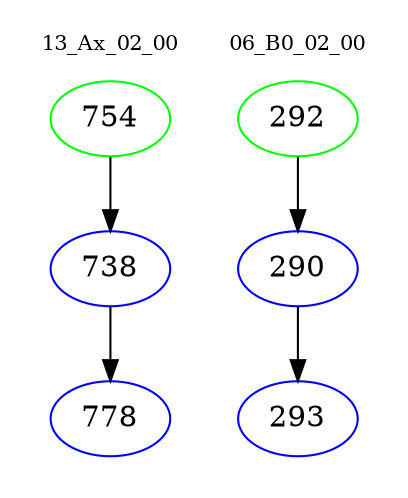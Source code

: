 digraph{
subgraph cluster_0 {
color = white
label = "13_Ax_02_00";
fontsize=10;
T0_754 [label="754", color="green"]
T0_754 -> T0_738 [color="black"]
T0_738 [label="738", color="blue"]
T0_738 -> T0_778 [color="black"]
T0_778 [label="778", color="blue"]
}
subgraph cluster_1 {
color = white
label = "06_B0_02_00";
fontsize=10;
T1_292 [label="292", color="green"]
T1_292 -> T1_290 [color="black"]
T1_290 [label="290", color="blue"]
T1_290 -> T1_293 [color="black"]
T1_293 [label="293", color="blue"]
}
}
